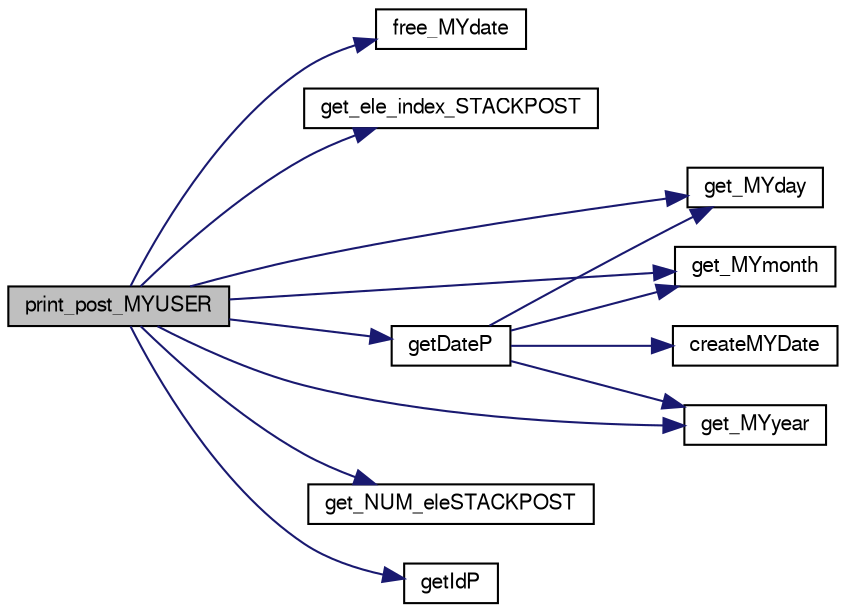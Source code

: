 digraph "print_post_MYUSER"
{
  edge [fontname="FreeSans",fontsize="10",labelfontname="FreeSans",labelfontsize="10"];
  node [fontname="FreeSans",fontsize="10",shape=record];
  rankdir="LR";
  Node1 [label="print_post_MYUSER",height=0.2,width=0.4,color="black", fillcolor="grey75", style="filled", fontcolor="black"];
  Node1 -> Node2 [color="midnightblue",fontsize="10",style="solid",fontname="FreeSans"];
  Node2 [label="free_MYdate",height=0.2,width=0.4,color="black", fillcolor="white", style="filled",URL="$mydate_8c.html#a47a8a92914dfb1a80155143103d3183c",tooltip="Função liberta a memória da data. "];
  Node1 -> Node3 [color="midnightblue",fontsize="10",style="solid",fontname="FreeSans"];
  Node3 [label="get_ele_index_STACKPOST",height=0.2,width=0.4,color="black", fillcolor="white", style="filled",URL="$mypost_8c.html#ab5f84eeb5ef5145c0058f17b63ff41ae",tooltip="Função que devolve o elemento na posição dada. "];
  Node1 -> Node4 [color="midnightblue",fontsize="10",style="solid",fontname="FreeSans"];
  Node4 [label="get_MYday",height=0.2,width=0.4,color="black", fillcolor="white", style="filled",URL="$mydate_8c.html#aa3411c3bed105d605ac9400ffa851127",tooltip="Função que devolve a informação do dia da data. "];
  Node1 -> Node5 [color="midnightblue",fontsize="10",style="solid",fontname="FreeSans"];
  Node5 [label="get_MYmonth",height=0.2,width=0.4,color="black", fillcolor="white", style="filled",URL="$mydate_8c.html#a8e3bb2ee4a75232efb95e5710f5427ad",tooltip="Função que devolve a informação do mês da data. "];
  Node1 -> Node6 [color="midnightblue",fontsize="10",style="solid",fontname="FreeSans"];
  Node6 [label="get_MYyear",height=0.2,width=0.4,color="black", fillcolor="white", style="filled",URL="$mydate_8c.html#a21393f309c08c543e814be7269672def",tooltip="Função que devolve a informação do ano da data. "];
  Node1 -> Node7 [color="midnightblue",fontsize="10",style="solid",fontname="FreeSans"];
  Node7 [label="get_NUM_eleSTACKPOST",height=0.2,width=0.4,color="black", fillcolor="white", style="filled",URL="$mypost_8c.html#a4dab09684a9c81a3b6cf73c12fbc9978",tooltip="Função que calcula o número de elementos de uma stackpost. "];
  Node1 -> Node8 [color="midnightblue",fontsize="10",style="solid",fontname="FreeSans"];
  Node8 [label="getDateP",height=0.2,width=0.4,color="black", fillcolor="white", style="filled",URL="$mypost_8c.html#adf9b3f45c7d3d9aba8e882521cc22a4d",tooltip="Função que obtém a data de criação de um post. "];
  Node8 -> Node9 [color="midnightblue",fontsize="10",style="solid",fontname="FreeSans"];
  Node9 [label="createMYDate",height=0.2,width=0.4,color="black", fillcolor="white", style="filled",URL="$mydate_8c.html#a641c1c8236312a67f3e78d5d7ad3e4cd",tooltip="Função inicializa a estrutura de data. "];
  Node8 -> Node4 [color="midnightblue",fontsize="10",style="solid",fontname="FreeSans"];
  Node8 -> Node5 [color="midnightblue",fontsize="10",style="solid",fontname="FreeSans"];
  Node8 -> Node6 [color="midnightblue",fontsize="10",style="solid",fontname="FreeSans"];
  Node1 -> Node10 [color="midnightblue",fontsize="10",style="solid",fontname="FreeSans"];
  Node10 [label="getIdP",height=0.2,width=0.4,color="black", fillcolor="white", style="filled",URL="$mypost_8c.html#afa0a87d0e3edc6a72af78a5dca815fd3",tooltip="Função que obtém o Id de um post. "];
}
